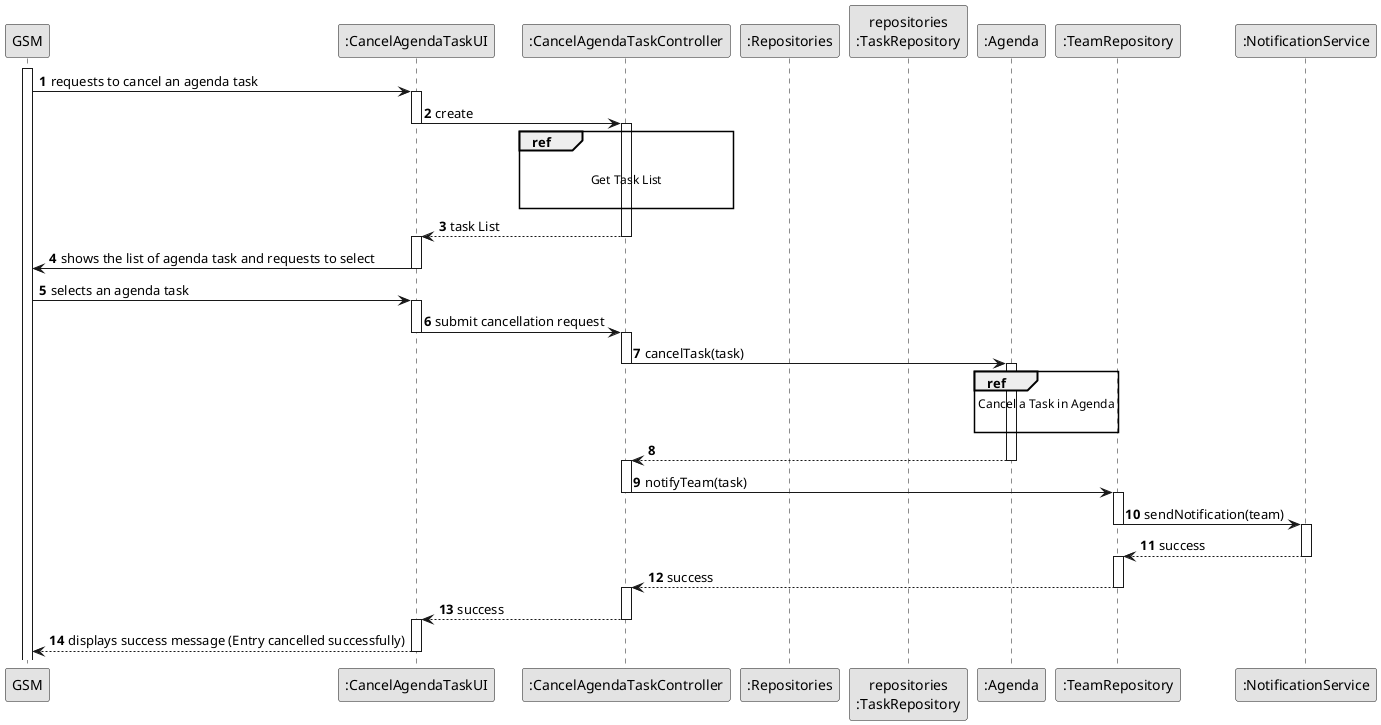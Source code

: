 @startuml
skinparam monochrome true
skinparam packageStyle rectangle
skinparam shadowing false

'title System Sequence Diagram (SSD) - US006

autonumber

participant "GSM" as GSM
participant ":CancelAgendaTaskUI" as UI
participant ":CancelAgendaTaskController" as CTRL
participant ":Repositories" as RepositorySingleton
participant "repositories\n:TaskRepository" as TaskRepo
participant ":Agenda" as Agenda
participant ":TeamRepository" as TeamRepo
participant ":NotificationService" as NotificationService

activate GSM
    GSM -> UI : requests to cancel an agenda task
    activate UI

       UI -> CTRL : create
       deactivate UI
       activate CTRL

       ref over CTRL

          Get Task List

       end ref

           CTRL --> UI : task List
       deactivate CTRL
       activate UI

        UI -> GSM : shows the list of agenda task and requests to select
    deactivate UI

    GSM -> UI : selects an agenda task
    activate UI

        UI -> CTRL : submit cancellation request
        deactivate UI
        activate CTRL

            CTRL -> Agenda : cancelTask(task)
            deactivate CTRL
            activate Agenda

        ref over Agenda
            Cancel a Task in Agenda

        end ref
                Agenda --> CTRL :
            deactivate Agenda
            activate CTRL

            CTRL -> TeamRepo : notifyTeam(task)
            deactivate CTRL
            activate TeamRepo

                TeamRepo -> NotificationService : sendNotification(team)
                deactivate TeamRepo
                activate NotificationService

                    NotificationService --> TeamRepo : success
                deactivate NotificationService
                activate TeamRepo

            TeamRepo --> CTRL : success
            deactivate TeamRepo
            activate CTRL

            CTRL --> UI : success
        deactivate CTRL
        activate UI

        UI --> GSM : displays success message (Entry cancelled successfully)
    deactivate UI
@enduml
